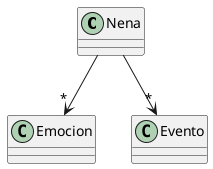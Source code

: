 @startuml DiagramaDeClases

class Nena {

}

class Emocion {

}

class Evento {

}

Nena -->"*" Emocion 
Nena -->"*" Evento

@enduml